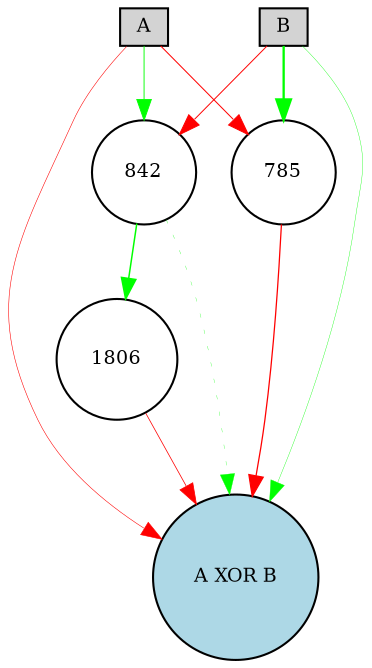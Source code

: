 digraph {
	node [fontsize=9 height=0.2 shape=circle width=0.2]
	A [fillcolor=lightgray shape=box style=filled]
	B [fillcolor=lightgray shape=box style=filled]
	"A XOR B" [fillcolor=lightblue style=filled]
	785 [fillcolor=white style=filled]
	842 [fillcolor=white style=filled]
	1806 [fillcolor=white style=filled]
	B -> 785 [color=green penwidth=1.108227347598779 style=solid]
	785 -> "A XOR B" [color=red penwidth=0.6082541189361015 style=solid]
	A -> 785 [color=red penwidth=0.48454986999558325 style=solid]
	A -> 842 [color=green penwidth=0.4374787452595845 style=solid]
	842 -> "A XOR B" [color=green penwidth=0.1411277091004236 style=dotted]
	A -> "A XOR B" [color=red penwidth=0.26382801267973494 style=solid]
	B -> 842 [color=red penwidth=0.46899174124559495 style=solid]
	842 -> 1806 [color=green penwidth=0.7156686497323675 style=solid]
	1806 -> "A XOR B" [color=red penwidth=0.3641364789775261 style=solid]
	B -> "A XOR B" [color=green penwidth=0.17525921641424763 style=solid]
}

